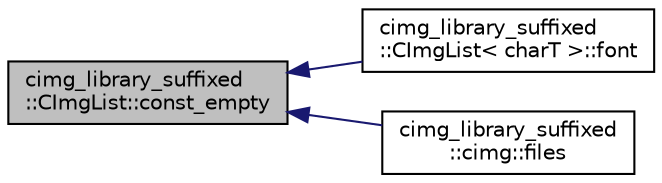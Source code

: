 digraph "cimg_library_suffixed::CImgList::const_empty"
{
  edge [fontname="Helvetica",fontsize="10",labelfontname="Helvetica",labelfontsize="10"];
  node [fontname="Helvetica",fontsize="10",shape=record];
  rankdir="LR";
  Node229 [label="cimg_library_suffixed\l::CImgList::const_empty",height=0.2,width=0.4,color="black", fillcolor="grey75", style="filled", fontcolor="black"];
  Node229 -> Node230 [dir="back",color="midnightblue",fontsize="10",style="solid",fontname="Helvetica"];
  Node230 [label="cimg_library_suffixed\l::CImgList\< charT \>::font",height=0.2,width=0.4,color="black", fillcolor="white", style="filled",URL="$structcimg__library__suffixed_1_1_c_img_list.html#aeb4a6463a473fa5935f69534ca1a49c8",tooltip="Return a CImg pre-defined font with desired size. "];
  Node229 -> Node231 [dir="back",color="midnightblue",fontsize="10",style="solid",fontname="Helvetica"];
  Node231 [label="cimg_library_suffixed\l::cimg::files",height=0.2,width=0.4,color="black", fillcolor="white", style="filled",URL="$namespacecimg__library__suffixed_1_1cimg.html#a9f8980f1308177adebab5f8f52a79835",tooltip="Return list of files/directories in specified directory. "];
}
